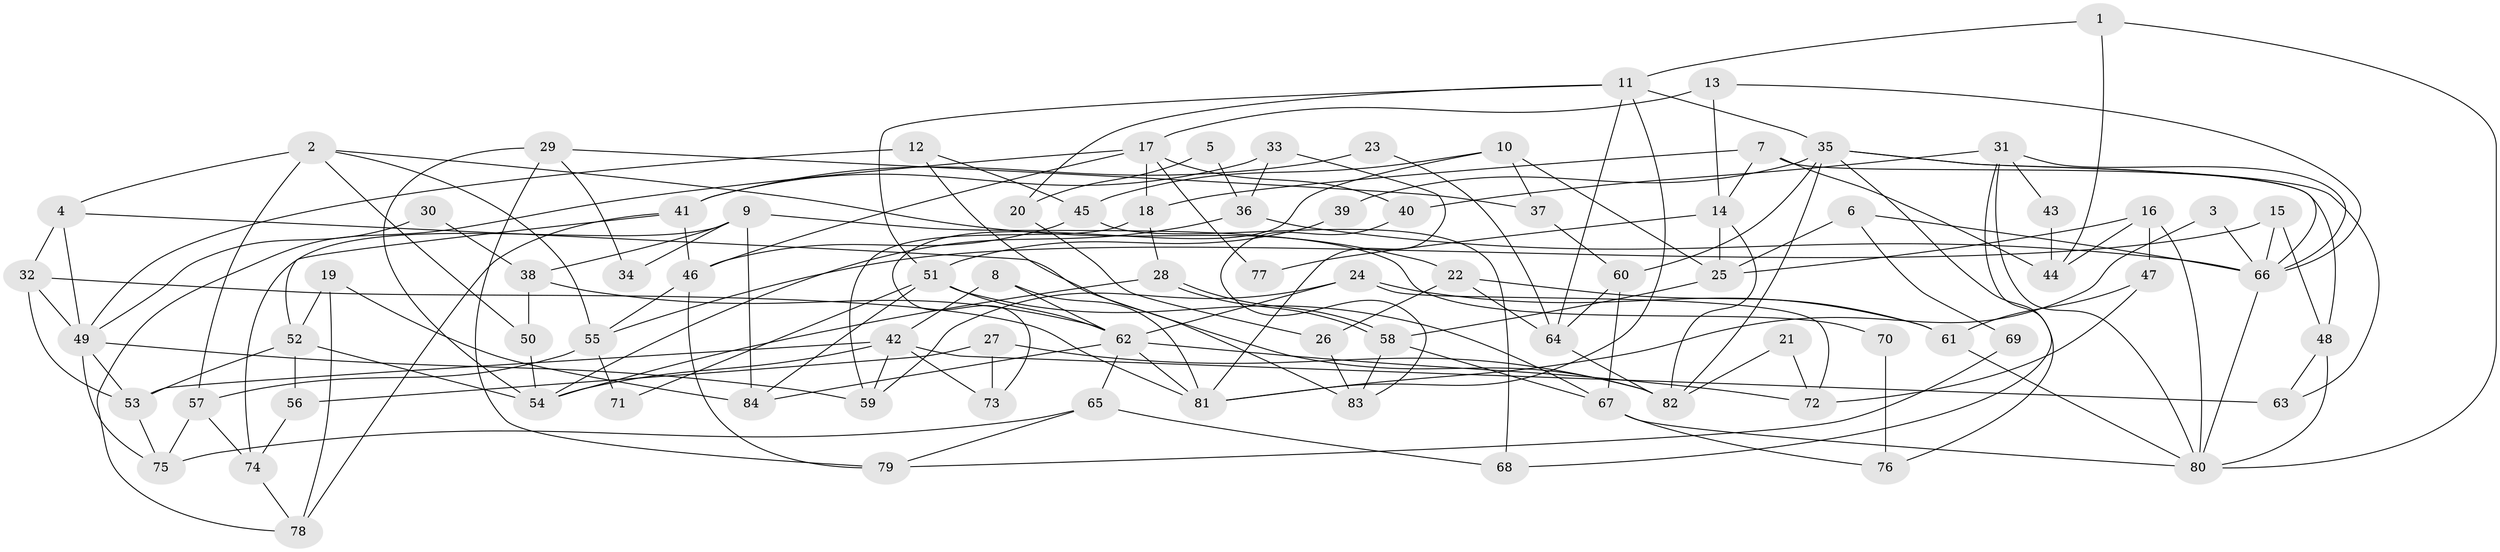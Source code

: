 // Generated by graph-tools (version 1.1) at 2025/15/03/09/25 04:15:09]
// undirected, 84 vertices, 168 edges
graph export_dot {
graph [start="1"]
  node [color=gray90,style=filled];
  1;
  2;
  3;
  4;
  5;
  6;
  7;
  8;
  9;
  10;
  11;
  12;
  13;
  14;
  15;
  16;
  17;
  18;
  19;
  20;
  21;
  22;
  23;
  24;
  25;
  26;
  27;
  28;
  29;
  30;
  31;
  32;
  33;
  34;
  35;
  36;
  37;
  38;
  39;
  40;
  41;
  42;
  43;
  44;
  45;
  46;
  47;
  48;
  49;
  50;
  51;
  52;
  53;
  54;
  55;
  56;
  57;
  58;
  59;
  60;
  61;
  62;
  63;
  64;
  65;
  66;
  67;
  68;
  69;
  70;
  71;
  72;
  73;
  74;
  75;
  76;
  77;
  78;
  79;
  80;
  81;
  82;
  83;
  84;
  1 -- 11;
  1 -- 44;
  1 -- 80;
  2 -- 4;
  2 -- 55;
  2 -- 22;
  2 -- 50;
  2 -- 57;
  3 -- 66;
  3 -- 81;
  4 -- 32;
  4 -- 82;
  4 -- 49;
  5 -- 20;
  5 -- 36;
  6 -- 25;
  6 -- 66;
  6 -- 69;
  7 -- 48;
  7 -- 18;
  7 -- 14;
  7 -- 44;
  8 -- 62;
  8 -- 81;
  8 -- 42;
  9 -- 38;
  9 -- 84;
  9 -- 34;
  9 -- 70;
  9 -- 74;
  10 -- 45;
  10 -- 25;
  10 -- 37;
  10 -- 73;
  11 -- 35;
  11 -- 81;
  11 -- 20;
  11 -- 51;
  11 -- 64;
  12 -- 49;
  12 -- 83;
  12 -- 45;
  13 -- 17;
  13 -- 14;
  13 -- 66;
  14 -- 82;
  14 -- 25;
  14 -- 77;
  15 -- 66;
  15 -- 48;
  15 -- 55;
  16 -- 25;
  16 -- 80;
  16 -- 44;
  16 -- 47;
  17 -- 46;
  17 -- 18;
  17 -- 40;
  17 -- 77;
  17 -- 78;
  18 -- 28;
  18 -- 59;
  19 -- 52;
  19 -- 78;
  19 -- 84;
  20 -- 26;
  21 -- 82;
  21 -- 72;
  22 -- 64;
  22 -- 26;
  22 -- 61;
  23 -- 64;
  23 -- 41;
  24 -- 61;
  24 -- 72;
  24 -- 59;
  24 -- 62;
  25 -- 58;
  26 -- 83;
  27 -- 73;
  27 -- 56;
  27 -- 82;
  28 -- 58;
  28 -- 58;
  28 -- 54;
  29 -- 37;
  29 -- 54;
  29 -- 34;
  29 -- 79;
  30 -- 38;
  30 -- 49;
  31 -- 66;
  31 -- 68;
  31 -- 40;
  31 -- 43;
  31 -- 80;
  32 -- 53;
  32 -- 49;
  32 -- 81;
  33 -- 36;
  33 -- 81;
  33 -- 41;
  35 -- 66;
  35 -- 82;
  35 -- 39;
  35 -- 60;
  35 -- 63;
  35 -- 76;
  36 -- 66;
  36 -- 54;
  37 -- 60;
  38 -- 62;
  38 -- 50;
  39 -- 51;
  40 -- 83;
  41 -- 78;
  41 -- 46;
  41 -- 52;
  42 -- 59;
  42 -- 53;
  42 -- 54;
  42 -- 63;
  42 -- 73;
  43 -- 44;
  45 -- 46;
  45 -- 68;
  46 -- 55;
  46 -- 79;
  47 -- 61;
  47 -- 72;
  48 -- 80;
  48 -- 63;
  49 -- 53;
  49 -- 59;
  49 -- 75;
  50 -- 54;
  51 -- 62;
  51 -- 67;
  51 -- 71;
  51 -- 84;
  52 -- 53;
  52 -- 54;
  52 -- 56;
  53 -- 75;
  55 -- 57;
  55 -- 71;
  56 -- 74;
  57 -- 75;
  57 -- 74;
  58 -- 67;
  58 -- 83;
  60 -- 67;
  60 -- 64;
  61 -- 80;
  62 -- 84;
  62 -- 65;
  62 -- 72;
  62 -- 81;
  64 -- 82;
  65 -- 79;
  65 -- 68;
  65 -- 75;
  66 -- 80;
  67 -- 80;
  67 -- 76;
  69 -- 79;
  70 -- 76;
  74 -- 78;
}
